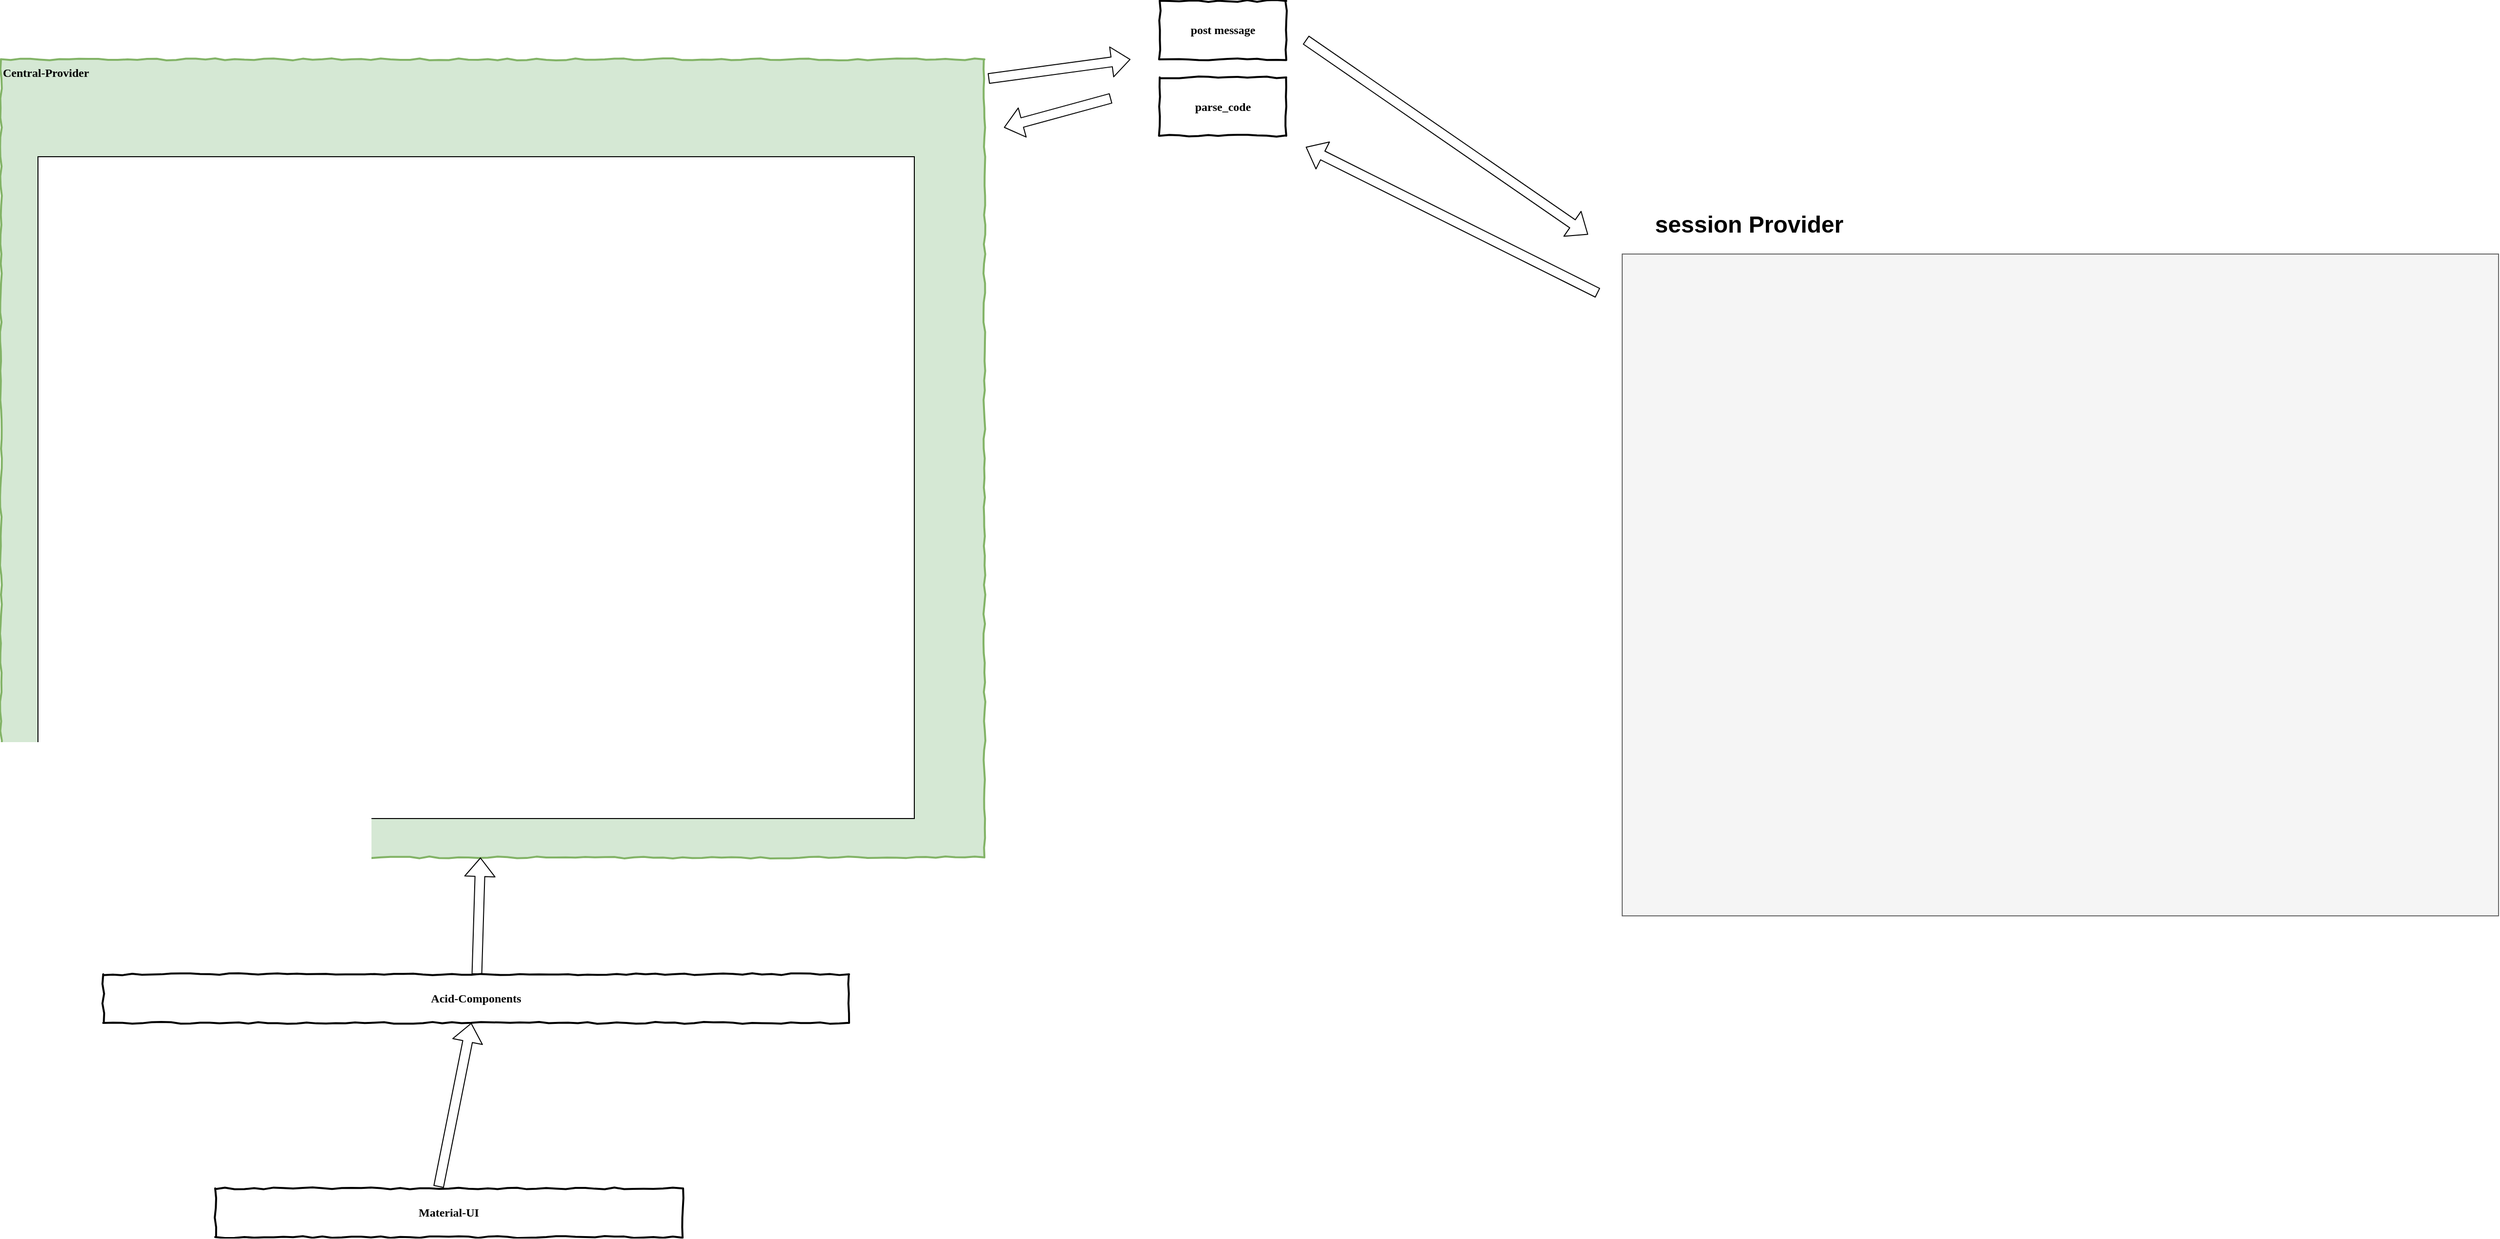 <mxfile version="11.0.0" type="github"><diagram id="IQb-Q1aA-xjswy8K2gze" name="Page-1"><mxGraphModel dx="2528" dy="2094" grid="1" gridSize="10" guides="1" tooltips="1" connect="1" arrows="1" fold="1" page="1" pageScale="1" pageWidth="850" pageHeight="1100" math="0" shadow="0"><root><mxCell id="0"/><mxCell id="1" parent="0"/><mxCell id="3-dL4b7W_bDIyXlH1NlS-2" value="Central-Provider" style="html=1;whiteSpace=wrap;comic=1;strokeWidth=2;fontFamily=Comic Sans MS;fontStyle=1;fillColor=#d5e8d4;strokeColor=#82b366;align=left;verticalAlign=top;" vertex="1" parent="1"><mxGeometry x="-160" y="-50" width="1010" height="820" as="geometry"/></mxCell><mxCell id="Z8YObcQMcuK0Kef81ntr-1" value="" style="rounded=0;whiteSpace=wrap;html=1;" parent="1" vertex="1"><mxGeometry x="-122" y="50" width="900" height="680" as="geometry"/></mxCell><mxCell id="Z8YObcQMcuK0Kef81ntr-5" value="" style="rounded=0;whiteSpace=wrap;html=1;fillColor=#f5f5f5;strokeColor=#666666;fontColor=#333333;" parent="1" vertex="1"><mxGeometry x="1505" y="150" width="900" height="680" as="geometry"/></mxCell><mxCell id="Z8YObcQMcuK0Kef81ntr-8" value="session Provider" style="text;strokeColor=none;fillColor=none;html=1;fontSize=24;fontStyle=1;verticalAlign=middle;align=center;" parent="1" vertex="1"><mxGeometry x="1505" y="100" width="260" height="40" as="geometry"/></mxCell><mxCell id="Z8YObcQMcuK0Kef81ntr-10" value="Material-UI" style="html=1;whiteSpace=wrap;comic=1;strokeWidth=2;fontFamily=Comic Sans MS;fontStyle=1;" parent="1" vertex="1"><mxGeometry x="60" y="1110" width="480" height="50" as="geometry"/></mxCell><mxCell id="Z8YObcQMcuK0Kef81ntr-11" value="post message" style="html=1;whiteSpace=wrap;comic=1;strokeWidth=2;fontFamily=Comic Sans MS;fontStyle=1;" parent="1" vertex="1"><mxGeometry x="1030" y="-110" width="130" height="60" as="geometry"/></mxCell><mxCell id="Z8YObcQMcuK0Kef81ntr-12" value="parse_code" style="html=1;whiteSpace=wrap;comic=1;strokeWidth=2;fontFamily=Comic Sans MS;fontStyle=1;" parent="1" vertex="1"><mxGeometry x="1030" y="-31.5" width="130" height="60" as="geometry"/></mxCell><mxCell id="3-dL4b7W_bDIyXlH1NlS-1" value="Acid-Components" style="html=1;whiteSpace=wrap;comic=1;strokeWidth=2;fontFamily=Comic Sans MS;fontStyle=1;" vertex="1" parent="1"><mxGeometry x="-55" y="890" width="766" height="50" as="geometry"/></mxCell><mxCell id="3-dL4b7W_bDIyXlH1NlS-3" value="" style="shape=flexArrow;endArrow=classic;html=1;" edge="1" parent="1" source="3-dL4b7W_bDIyXlH1NlS-1" target="3-dL4b7W_bDIyXlH1NlS-2"><mxGeometry width="50" height="50" relative="1" as="geometry"><mxPoint x="290" y="1000" as="sourcePoint"/><mxPoint x="-110" y="1180" as="targetPoint"/></mxGeometry></mxCell><mxCell id="3-dL4b7W_bDIyXlH1NlS-4" value="" style="shape=flexArrow;endArrow=classic;html=1;exitX=0.478;exitY=-0.03;exitDx=0;exitDy=0;exitPerimeter=0;" edge="1" parent="1" source="Z8YObcQMcuK0Kef81ntr-10" target="3-dL4b7W_bDIyXlH1NlS-1"><mxGeometry width="50" height="50" relative="1" as="geometry"><mxPoint x="160" y="1040" as="sourcePoint"/><mxPoint x="-110" y="1180" as="targetPoint"/></mxGeometry></mxCell><mxCell id="3-dL4b7W_bDIyXlH1NlS-6" value="" style="shape=flexArrow;endArrow=classic;html=1;exitX=1.004;exitY=0.024;exitDx=0;exitDy=0;exitPerimeter=0;" edge="1" parent="1" source="3-dL4b7W_bDIyXlH1NlS-2"><mxGeometry width="50" height="50" relative="1" as="geometry"><mxPoint x="930" y="-10" as="sourcePoint"/><mxPoint x="1000" y="-50" as="targetPoint"/></mxGeometry></mxCell><mxCell id="3-dL4b7W_bDIyXlH1NlS-7" value="" style="shape=flexArrow;endArrow=classic;html=1;" edge="1" parent="1"><mxGeometry width="50" height="50" relative="1" as="geometry"><mxPoint x="1180" y="-70" as="sourcePoint"/><mxPoint x="1470" y="130" as="targetPoint"/></mxGeometry></mxCell><mxCell id="3-dL4b7W_bDIyXlH1NlS-8" value="" style="shape=flexArrow;endArrow=classic;html=1;" edge="1" parent="1"><mxGeometry width="50" height="50" relative="1" as="geometry"><mxPoint x="1480" y="190" as="sourcePoint"/><mxPoint x="1180" y="40" as="targetPoint"/></mxGeometry></mxCell><mxCell id="3-dL4b7W_bDIyXlH1NlS-9" value="" style="shape=flexArrow;endArrow=classic;html=1;" edge="1" parent="1"><mxGeometry width="50" height="50" relative="1" as="geometry"><mxPoint x="980" y="-10" as="sourcePoint"/><mxPoint x="870" y="20" as="targetPoint"/></mxGeometry></mxCell></root></mxGraphModel></diagram></mxfile>